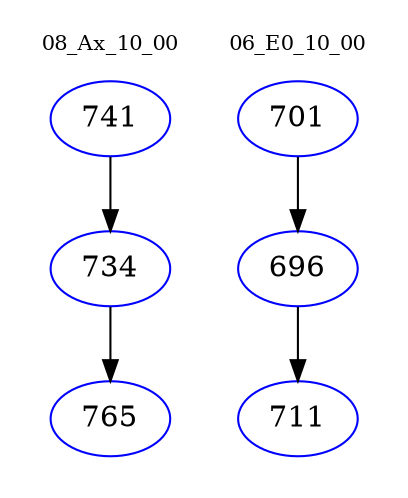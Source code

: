 digraph{
subgraph cluster_0 {
color = white
label = "08_Ax_10_00";
fontsize=10;
T0_741 [label="741", color="blue"]
T0_741 -> T0_734 [color="black"]
T0_734 [label="734", color="blue"]
T0_734 -> T0_765 [color="black"]
T0_765 [label="765", color="blue"]
}
subgraph cluster_1 {
color = white
label = "06_E0_10_00";
fontsize=10;
T1_701 [label="701", color="blue"]
T1_701 -> T1_696 [color="black"]
T1_696 [label="696", color="blue"]
T1_696 -> T1_711 [color="black"]
T1_711 [label="711", color="blue"]
}
}

